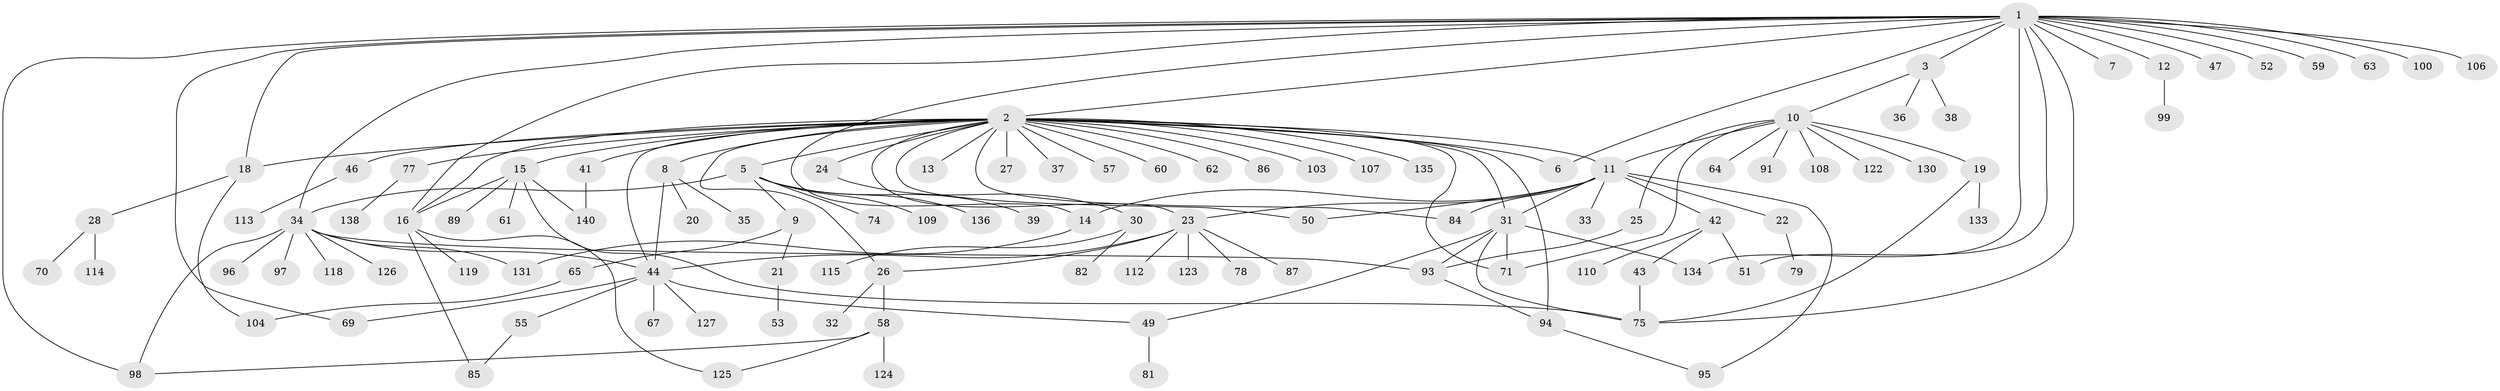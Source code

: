// Generated by graph-tools (version 1.1) at 2025/23/03/03/25 07:23:48]
// undirected, 109 vertices, 144 edges
graph export_dot {
graph [start="1"]
  node [color=gray90,style=filled];
  1 [super="+146"];
  2 [super="+4"];
  3 [super="+80"];
  5 [super="+143"];
  6;
  7 [super="+54"];
  8 [super="+121"];
  9 [super="+45"];
  10 [super="+48"];
  11 [super="+17"];
  12 [super="+92"];
  13;
  14 [super="+66"];
  15 [super="+68"];
  16 [super="+101"];
  18;
  19;
  20;
  21;
  22 [super="+132"];
  23 [super="+139"];
  24;
  25;
  26 [super="+88"];
  27;
  28 [super="+29"];
  30 [super="+40"];
  31 [super="+111"];
  32;
  33 [super="+142"];
  34 [super="+76"];
  35 [super="+116"];
  36;
  37;
  38;
  39 [super="+73"];
  41;
  42;
  43 [super="+72"];
  44 [super="+90"];
  46;
  47 [super="+117"];
  49 [super="+147"];
  50 [super="+83"];
  51 [super="+56"];
  52;
  53;
  55;
  57;
  58;
  59;
  60 [super="+102"];
  61;
  62;
  63;
  64;
  65;
  67;
  69;
  70;
  71 [super="+129"];
  74;
  75 [super="+137"];
  77;
  78 [super="+128"];
  79;
  81;
  82;
  84 [super="+141"];
  85;
  86;
  87;
  89;
  91;
  93 [super="+145"];
  94 [super="+120"];
  95;
  96;
  97;
  98 [super="+105"];
  99 [super="+148"];
  100;
  103;
  104 [super="+144"];
  106;
  107;
  108;
  109;
  110;
  112;
  113;
  114;
  115;
  118;
  119;
  122;
  123;
  124;
  125;
  126;
  127;
  130;
  131;
  133;
  134;
  135;
  136;
  138;
  140;
  1 -- 2 [weight=2];
  1 -- 3;
  1 -- 6;
  1 -- 7;
  1 -- 12;
  1 -- 14;
  1 -- 18;
  1 -- 34;
  1 -- 47;
  1 -- 51;
  1 -- 52;
  1 -- 59;
  1 -- 63;
  1 -- 69;
  1 -- 98;
  1 -- 100;
  1 -- 106;
  1 -- 134;
  1 -- 75;
  1 -- 16;
  2 -- 6;
  2 -- 8 [weight=2];
  2 -- 11 [weight=2];
  2 -- 41;
  2 -- 62;
  2 -- 77;
  2 -- 84;
  2 -- 86;
  2 -- 103;
  2 -- 5;
  2 -- 135;
  2 -- 71;
  2 -- 13;
  2 -- 15;
  2 -- 16;
  2 -- 18;
  2 -- 23;
  2 -- 24;
  2 -- 26;
  2 -- 27;
  2 -- 37;
  2 -- 107;
  2 -- 44;
  2 -- 46;
  2 -- 50;
  2 -- 57;
  2 -- 60;
  2 -- 31;
  2 -- 94;
  3 -- 10;
  3 -- 36;
  3 -- 38;
  5 -- 9;
  5 -- 34;
  5 -- 39;
  5 -- 74;
  5 -- 109;
  5 -- 136;
  8 -- 20;
  8 -- 35;
  8 -- 44;
  9 -- 21;
  9 -- 65;
  10 -- 11;
  10 -- 19;
  10 -- 25;
  10 -- 71;
  10 -- 108;
  10 -- 64;
  10 -- 130;
  10 -- 122;
  10 -- 91;
  11 -- 22;
  11 -- 23;
  11 -- 31;
  11 -- 33;
  11 -- 42;
  11 -- 50;
  11 -- 95;
  11 -- 14;
  11 -- 84;
  12 -- 99;
  14 -- 131;
  15 -- 61;
  15 -- 89;
  15 -- 140;
  15 -- 75;
  15 -- 16;
  16 -- 85;
  16 -- 119;
  16 -- 125;
  18 -- 28;
  18 -- 104;
  19 -- 75;
  19 -- 133;
  21 -- 53;
  22 -- 79;
  23 -- 26;
  23 -- 44;
  23 -- 78;
  23 -- 87;
  23 -- 112;
  23 -- 123;
  24 -- 30;
  25 -- 93;
  26 -- 32;
  26 -- 58 [weight=2];
  28 -- 114;
  28 -- 70;
  30 -- 82;
  30 -- 115;
  31 -- 93;
  31 -- 49;
  31 -- 134;
  31 -- 71;
  31 -- 75;
  34 -- 44;
  34 -- 93;
  34 -- 96;
  34 -- 118;
  34 -- 126;
  34 -- 131;
  34 -- 97;
  34 -- 98;
  41 -- 140;
  42 -- 43;
  42 -- 110;
  42 -- 51;
  43 -- 75;
  44 -- 49;
  44 -- 55;
  44 -- 67;
  44 -- 69;
  44 -- 127;
  46 -- 113;
  49 -- 81;
  55 -- 85;
  58 -- 124;
  58 -- 125;
  58 -- 98;
  65 -- 104;
  77 -- 138;
  93 -- 94;
  94 -- 95;
}
